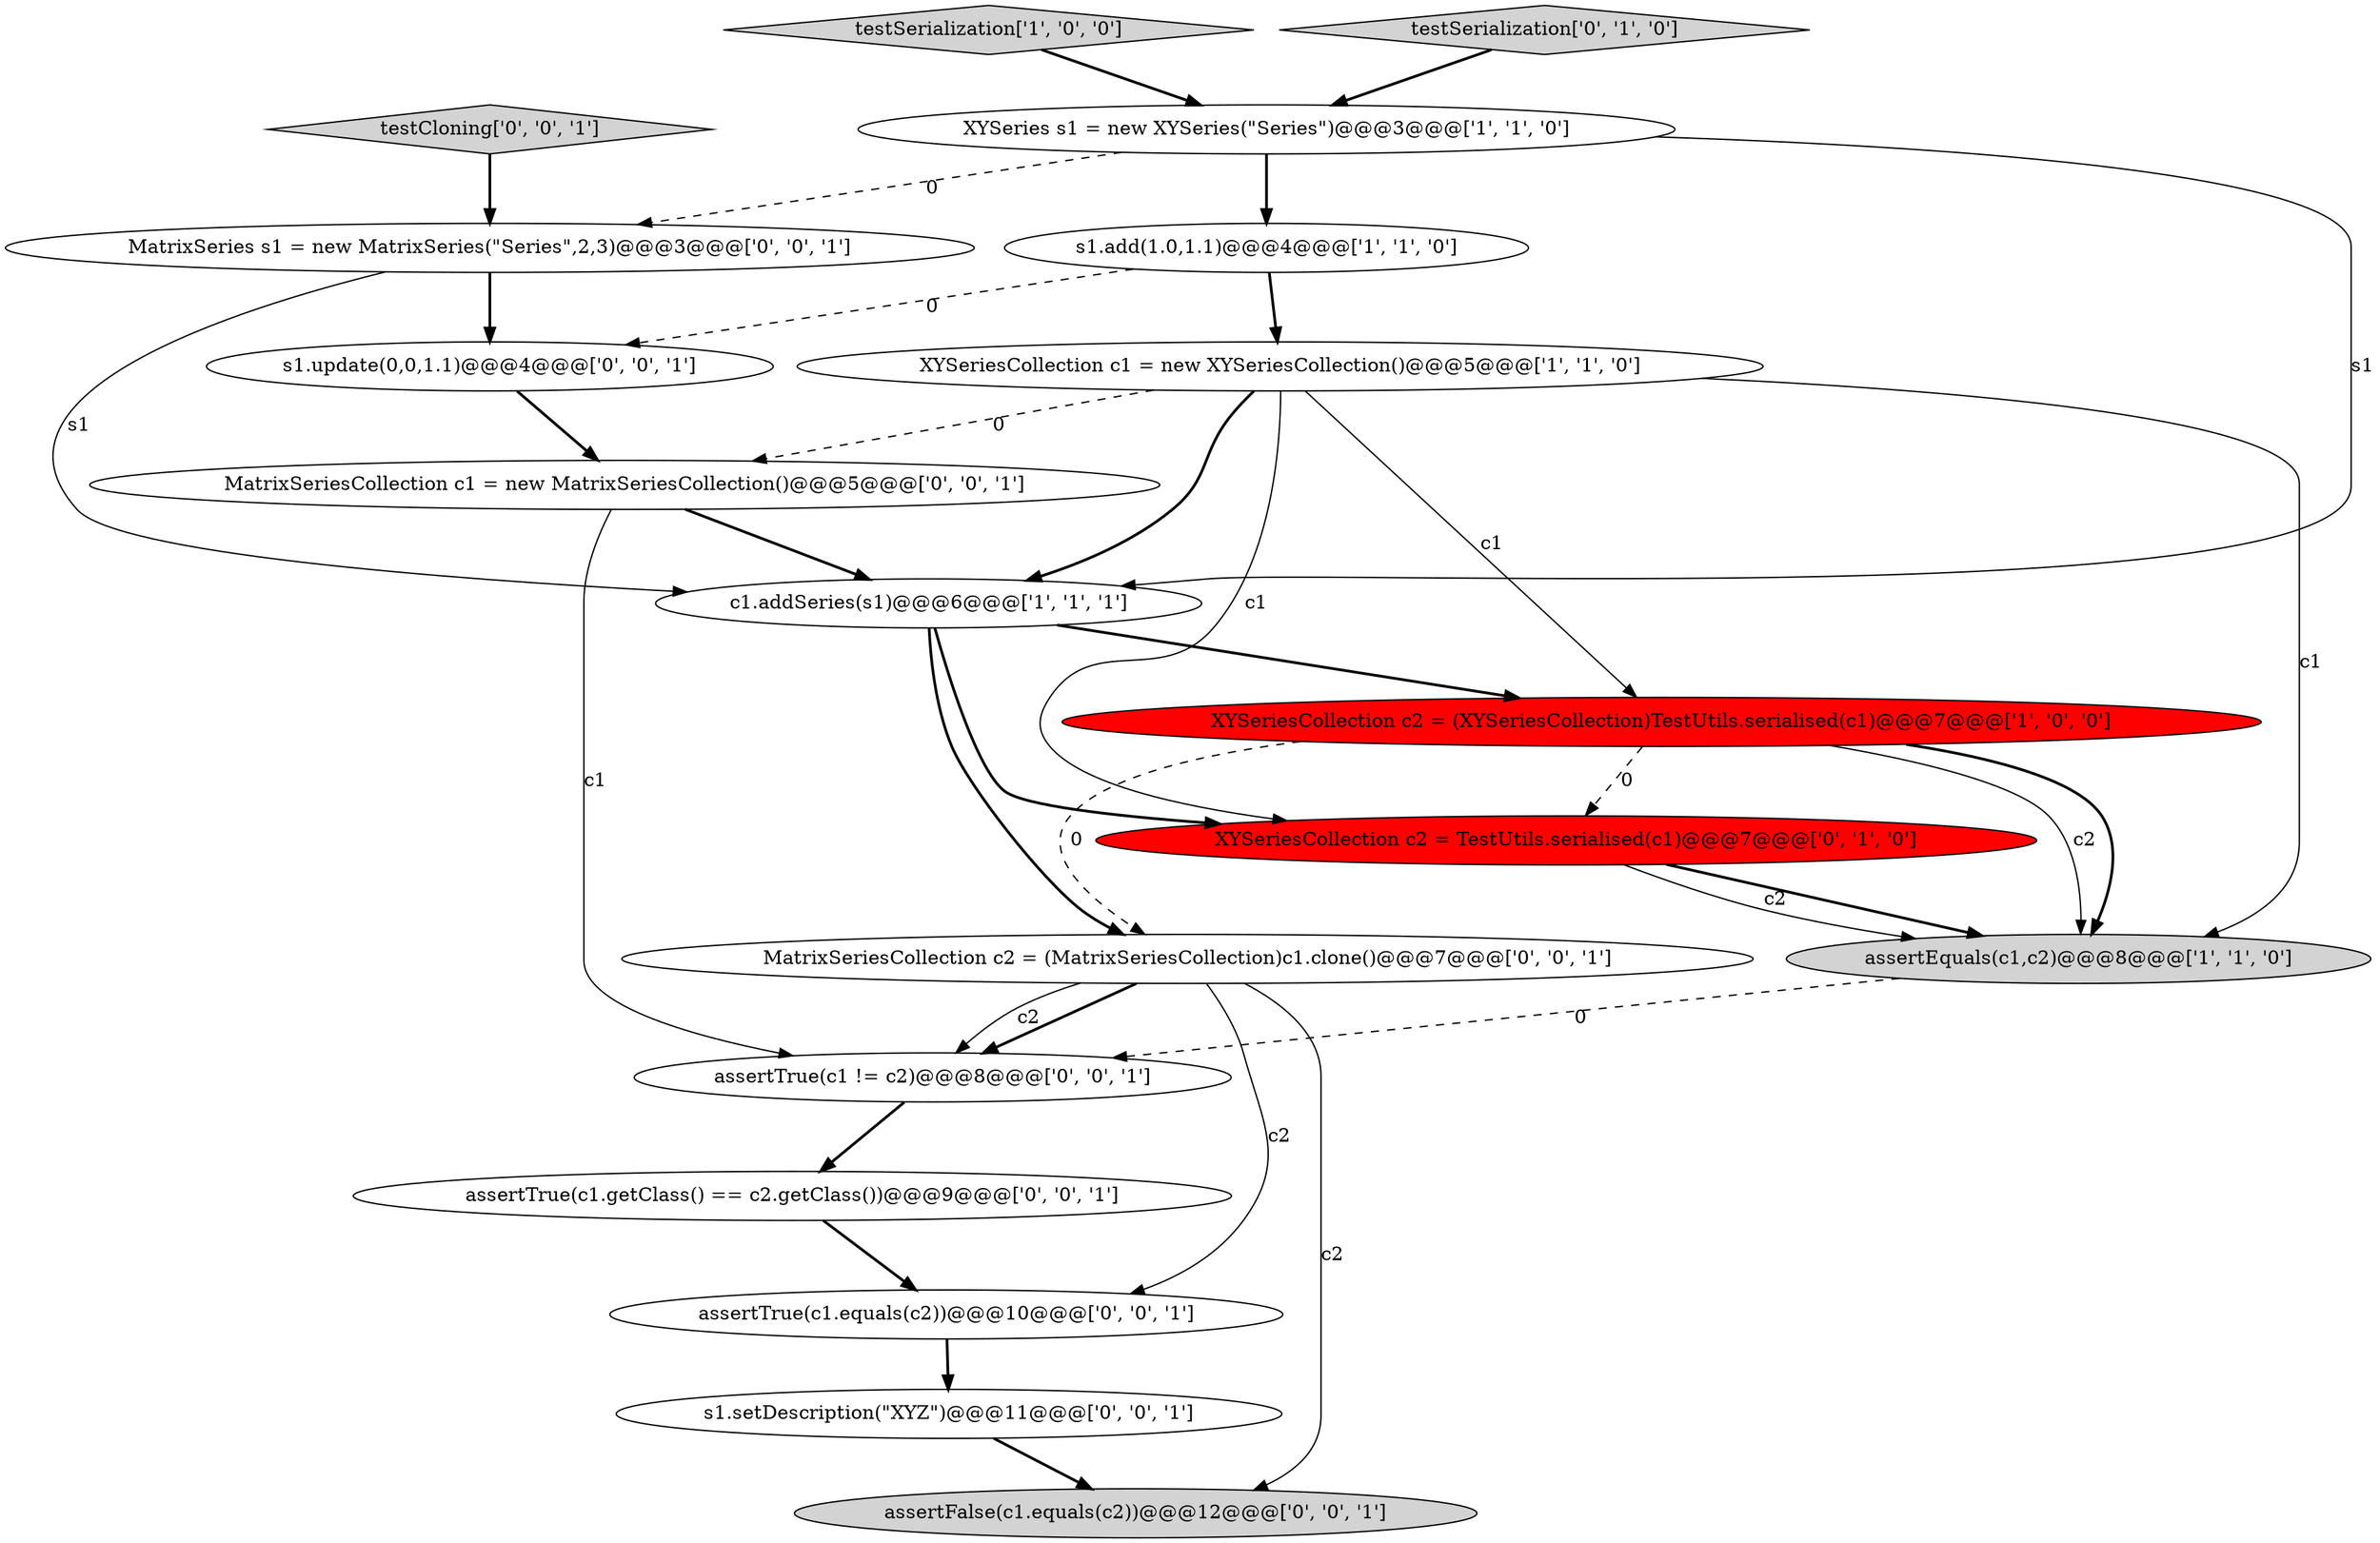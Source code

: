 digraph {
3 [style = filled, label = "XYSeriesCollection c2 = (XYSeriesCollection)TestUtils.serialised(c1)@@@7@@@['1', '0', '0']", fillcolor = red, shape = ellipse image = "AAA1AAABBB1BBB"];
4 [style = filled, label = "c1.addSeries(s1)@@@6@@@['1', '1', '1']", fillcolor = white, shape = ellipse image = "AAA0AAABBB1BBB"];
16 [style = filled, label = "assertTrue(c1.equals(c2))@@@10@@@['0', '0', '1']", fillcolor = white, shape = ellipse image = "AAA0AAABBB3BBB"];
17 [style = filled, label = "assertTrue(c1 != c2)@@@8@@@['0', '0', '1']", fillcolor = white, shape = ellipse image = "AAA0AAABBB3BBB"];
6 [style = filled, label = "testSerialization['1', '0', '0']", fillcolor = lightgray, shape = diamond image = "AAA0AAABBB1BBB"];
14 [style = filled, label = "s1.setDescription(\"XYZ\")@@@11@@@['0', '0', '1']", fillcolor = white, shape = ellipse image = "AAA0AAABBB3BBB"];
13 [style = filled, label = "testCloning['0', '0', '1']", fillcolor = lightgray, shape = diamond image = "AAA0AAABBB3BBB"];
5 [style = filled, label = "s1.add(1.0,1.1)@@@4@@@['1', '1', '0']", fillcolor = white, shape = ellipse image = "AAA0AAABBB1BBB"];
8 [style = filled, label = "testSerialization['0', '1', '0']", fillcolor = lightgray, shape = diamond image = "AAA0AAABBB2BBB"];
2 [style = filled, label = "XYSeriesCollection c1 = new XYSeriesCollection()@@@5@@@['1', '1', '0']", fillcolor = white, shape = ellipse image = "AAA0AAABBB1BBB"];
7 [style = filled, label = "XYSeriesCollection c2 = TestUtils.serialised(c1)@@@7@@@['0', '1', '0']", fillcolor = red, shape = ellipse image = "AAA1AAABBB2BBB"];
10 [style = filled, label = "MatrixSeries s1 = new MatrixSeries(\"Series\",2,3)@@@3@@@['0', '0', '1']", fillcolor = white, shape = ellipse image = "AAA0AAABBB3BBB"];
18 [style = filled, label = "assertTrue(c1.getClass() == c2.getClass())@@@9@@@['0', '0', '1']", fillcolor = white, shape = ellipse image = "AAA0AAABBB3BBB"];
12 [style = filled, label = "MatrixSeriesCollection c2 = (MatrixSeriesCollection)c1.clone()@@@7@@@['0', '0', '1']", fillcolor = white, shape = ellipse image = "AAA0AAABBB3BBB"];
1 [style = filled, label = "XYSeries s1 = new XYSeries(\"Series\")@@@3@@@['1', '1', '0']", fillcolor = white, shape = ellipse image = "AAA0AAABBB1BBB"];
11 [style = filled, label = "MatrixSeriesCollection c1 = new MatrixSeriesCollection()@@@5@@@['0', '0', '1']", fillcolor = white, shape = ellipse image = "AAA0AAABBB3BBB"];
9 [style = filled, label = "s1.update(0,0,1.1)@@@4@@@['0', '0', '1']", fillcolor = white, shape = ellipse image = "AAA0AAABBB3BBB"];
15 [style = filled, label = "assertFalse(c1.equals(c2))@@@12@@@['0', '0', '1']", fillcolor = lightgray, shape = ellipse image = "AAA0AAABBB3BBB"];
0 [style = filled, label = "assertEquals(c1,c2)@@@8@@@['1', '1', '0']", fillcolor = lightgray, shape = ellipse image = "AAA0AAABBB1BBB"];
1->5 [style = bold, label=""];
3->0 [style = solid, label="c2"];
13->10 [style = bold, label=""];
4->3 [style = bold, label=""];
2->0 [style = solid, label="c1"];
2->7 [style = solid, label="c1"];
9->11 [style = bold, label=""];
3->7 [style = dashed, label="0"];
11->4 [style = bold, label=""];
12->17 [style = bold, label=""];
5->9 [style = dashed, label="0"];
7->0 [style = bold, label=""];
12->16 [style = solid, label="c2"];
1->10 [style = dashed, label="0"];
2->4 [style = bold, label=""];
0->17 [style = dashed, label="0"];
4->7 [style = bold, label=""];
3->0 [style = bold, label=""];
10->4 [style = solid, label="s1"];
8->1 [style = bold, label=""];
6->1 [style = bold, label=""];
5->2 [style = bold, label=""];
7->0 [style = solid, label="c2"];
3->12 [style = dashed, label="0"];
1->4 [style = solid, label="s1"];
12->17 [style = solid, label="c2"];
4->12 [style = bold, label=""];
12->15 [style = solid, label="c2"];
16->14 [style = bold, label=""];
2->11 [style = dashed, label="0"];
14->15 [style = bold, label=""];
10->9 [style = bold, label=""];
11->17 [style = solid, label="c1"];
2->3 [style = solid, label="c1"];
17->18 [style = bold, label=""];
18->16 [style = bold, label=""];
}
